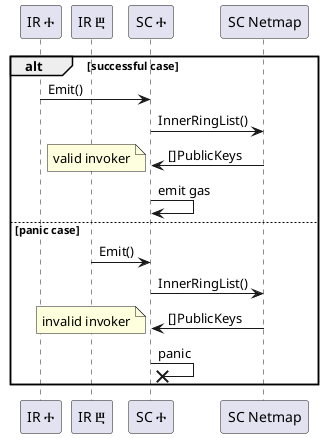 @startuml

participant "IR Ⰰ" as ir1
participant "IR Ⰱ" as ir2
participant "SC Ⰰ" as az
participant "SC Netmap" as nm


alt successful case
  ir1 -> az: Emit()
  az -> nm: InnerRingList()
  nm -> az: []PublicKeys
  note left
    valid invoker
  end note
  az -> az: emit gas
else panic case
  ir2 -> az: Emit()
  az -> nm: InnerRingList()
  nm -> az: []PublicKeys
  note left
    invalid invoker
  end note
  az -x az: panic
end
@enduml
